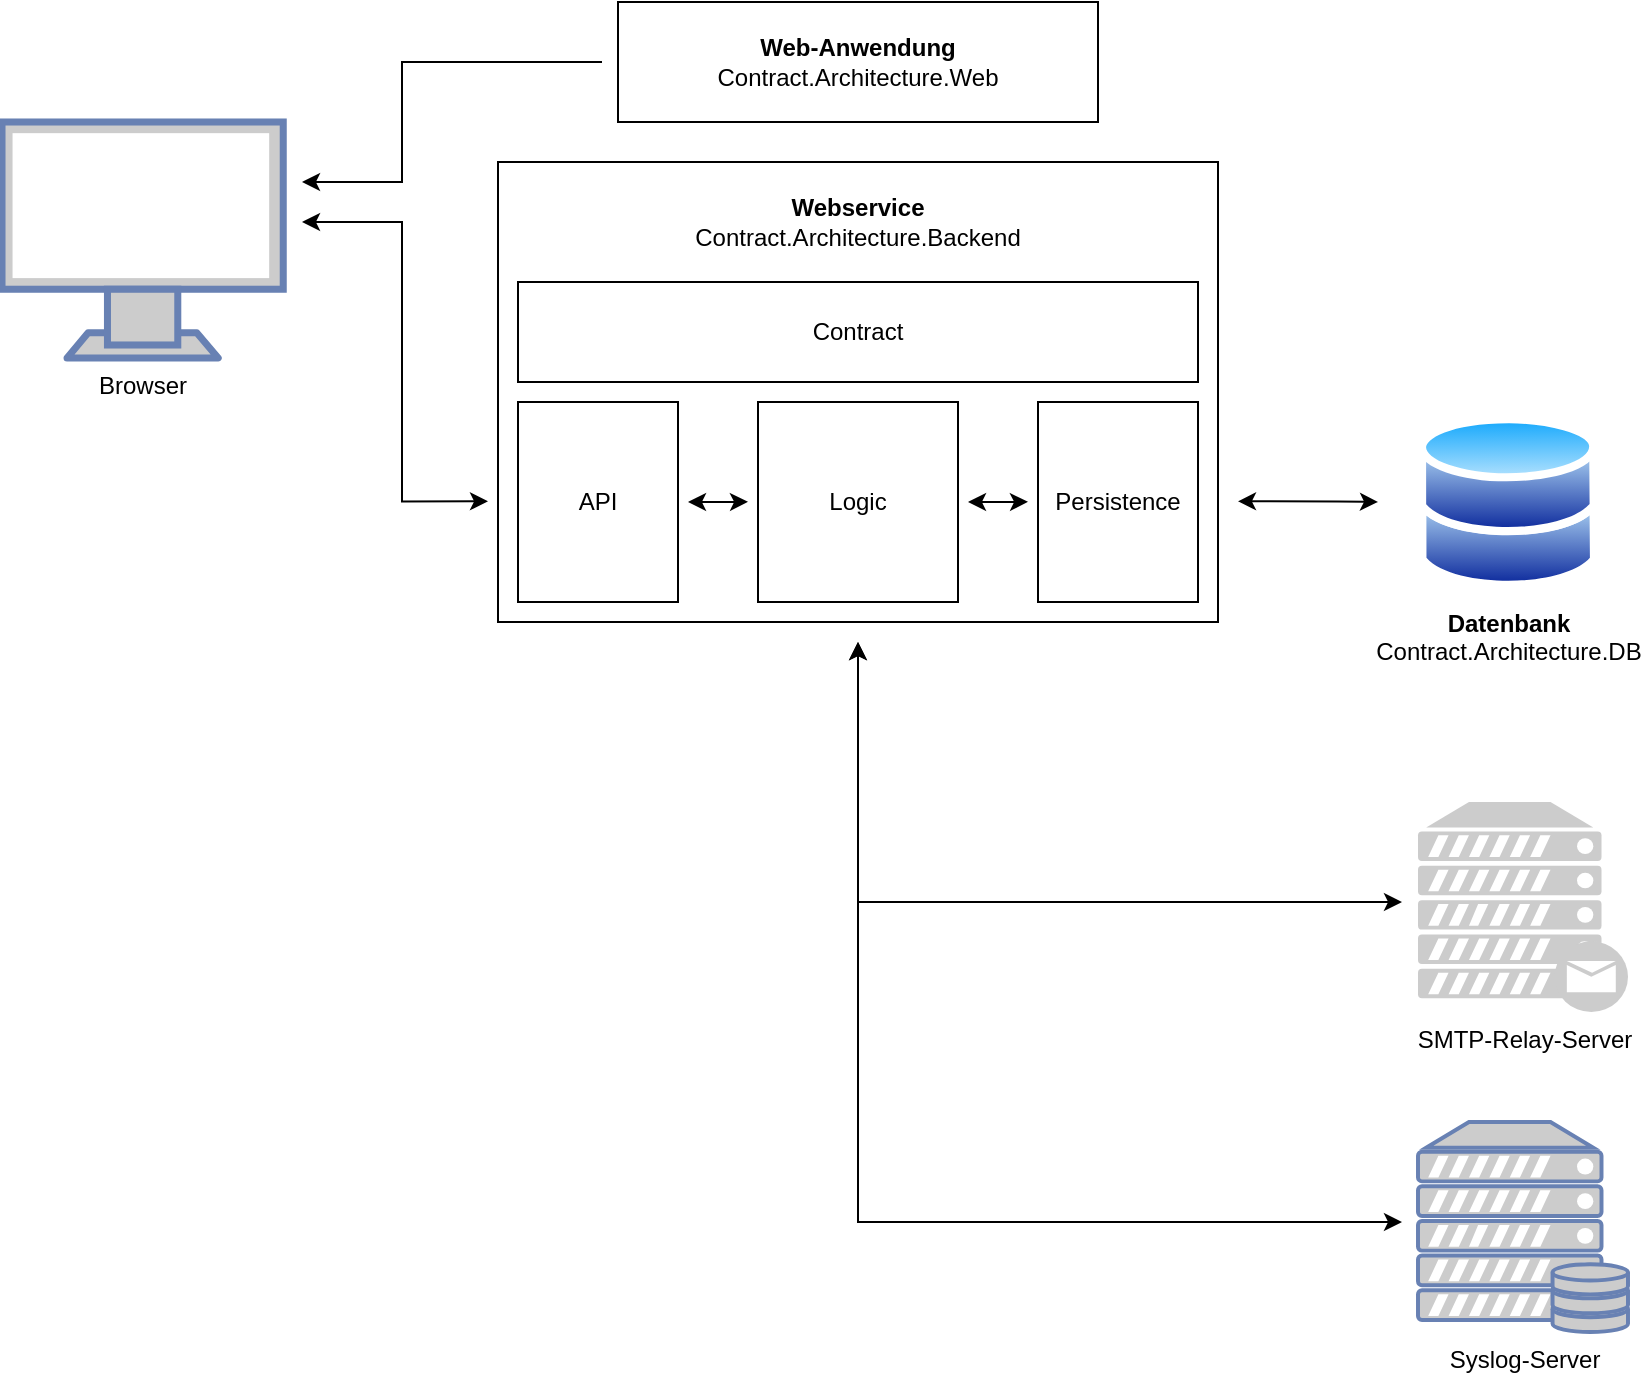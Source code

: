 <mxfile version="13.10.0" type="embed" pages="8">
    <diagram name="Architektur Komplett" id="llSFtbPdqxdvdiGF-Is9">
        <mxGraphModel dx="1018" dy="790" grid="0" gridSize="10" guides="1" tooltips="1" connect="1" arrows="1" fold="1" page="0" pageScale="1" pageWidth="850" pageHeight="1100" math="0" shadow="0">
            <root>
                <mxCell id="tC6v45MxmOqhULaA5X7f-0"/>
                <mxCell id="tC6v45MxmOqhULaA5X7f-1" parent="tC6v45MxmOqhULaA5X7f-0"/>
                <mxCell id="tC6v45MxmOqhULaA5X7f-2" value="" style="rounded=0;whiteSpace=wrap;html=1;" parent="tC6v45MxmOqhULaA5X7f-1" vertex="1">
                    <mxGeometry x="258" y="120" width="360" height="230" as="geometry"/>
                </mxCell>
                <mxCell id="tC6v45MxmOqhULaA5X7f-3" value="&lt;font&gt;Browser&lt;/font&gt;" style="verticalAlign=top;verticalLabelPosition=bottom;labelPosition=center;align=center;html=1;outlineConnect=0;fillColor=#CCCCCC;strokeColor=#6881B3;gradientColor=none;gradientDirection=north;strokeWidth=2;shape=mxgraph.networks.monitor;" parent="tC6v45MxmOqhULaA5X7f-1" vertex="1">
                    <mxGeometry x="10" y="100" width="140.62" height="118" as="geometry"/>
                </mxCell>
                <mxCell id="tC6v45MxmOqhULaA5X7f-7" value="&lt;b&gt;Datenbank&lt;/b&gt;&lt;br&gt;Contract.Architecture.DB" style="aspect=fixed;perimeter=ellipsePerimeter;html=1;align=center;shadow=0;dashed=0;spacingTop=3;image;image=img/lib/active_directory/databases.svg;" parent="tC6v45MxmOqhULaA5X7f-1" vertex="1">
                    <mxGeometry x="718" y="245.9" width="90" height="88.2" as="geometry"/>
                </mxCell>
                <mxCell id="tC6v45MxmOqhULaA5X7f-8" value="" style="edgeStyle=orthogonalEdgeStyle;rounded=0;orthogonalLoop=1;jettySize=auto;html=1;startArrow=classic;startFill=1;" parent="tC6v45MxmOqhULaA5X7f-1" edge="1">
                    <mxGeometry relative="1" as="geometry">
                        <mxPoint x="628.0" y="289.66" as="sourcePoint"/>
                        <mxPoint x="698" y="290" as="targetPoint"/>
                        <Array as="points">
                            <mxPoint x="678" y="290"/>
                            <mxPoint x="678" y="290"/>
                        </Array>
                    </mxGeometry>
                </mxCell>
                <mxCell id="tC6v45MxmOqhULaA5X7f-10" value="API" style="rounded=0;whiteSpace=wrap;html=1;" parent="tC6v45MxmOqhULaA5X7f-1" vertex="1">
                    <mxGeometry x="268" y="240" width="80" height="100" as="geometry"/>
                </mxCell>
                <mxCell id="tC6v45MxmOqhULaA5X7f-11" value="Logic" style="rounded=0;whiteSpace=wrap;html=1;" parent="tC6v45MxmOqhULaA5X7f-1" vertex="1">
                    <mxGeometry x="388" y="240" width="100" height="100" as="geometry"/>
                </mxCell>
                <mxCell id="tC6v45MxmOqhULaA5X7f-12" value="Persistence" style="rounded=0;whiteSpace=wrap;html=1;" parent="tC6v45MxmOqhULaA5X7f-1" vertex="1">
                    <mxGeometry x="528" y="240" width="80" height="100" as="geometry"/>
                </mxCell>
                <mxCell id="tC6v45MxmOqhULaA5X7f-13" value="Contract" style="rounded=0;whiteSpace=wrap;html=1;" parent="tC6v45MxmOqhULaA5X7f-1" vertex="1">
                    <mxGeometry x="268" y="180" width="340" height="50" as="geometry"/>
                </mxCell>
                <mxCell id="tC6v45MxmOqhULaA5X7f-14" value="" style="edgeStyle=orthogonalEdgeStyle;rounded=0;orthogonalLoop=1;jettySize=auto;html=1;startArrow=classic;startFill=1;" parent="tC6v45MxmOqhULaA5X7f-1" edge="1">
                    <mxGeometry relative="1" as="geometry">
                        <mxPoint x="353" y="290" as="sourcePoint"/>
                        <mxPoint x="383" y="289.86" as="targetPoint"/>
                        <Array as="points">
                            <mxPoint x="373" y="289.86"/>
                            <mxPoint x="373" y="289.86"/>
                        </Array>
                    </mxGeometry>
                </mxCell>
                <mxCell id="tC6v45MxmOqhULaA5X7f-15" value="" style="edgeStyle=orthogonalEdgeStyle;rounded=0;orthogonalLoop=1;jettySize=auto;html=1;startArrow=classic;startFill=1;" parent="tC6v45MxmOqhULaA5X7f-1" edge="1">
                    <mxGeometry relative="1" as="geometry">
                        <mxPoint x="493.0" y="290" as="sourcePoint"/>
                        <mxPoint x="523.0" y="289.86" as="targetPoint"/>
                        <Array as="points">
                            <mxPoint x="513" y="289.86"/>
                            <mxPoint x="513" y="289.86"/>
                        </Array>
                    </mxGeometry>
                </mxCell>
                <mxCell id="tC6v45MxmOqhULaA5X7f-16" value="" style="edgeStyle=orthogonalEdgeStyle;rounded=0;orthogonalLoop=1;jettySize=auto;html=1;startArrow=classic;startFill=1;" parent="tC6v45MxmOqhULaA5X7f-1" edge="1">
                    <mxGeometry relative="1" as="geometry">
                        <mxPoint x="160" y="150" as="sourcePoint"/>
                        <mxPoint x="253.0" y="289.66" as="targetPoint"/>
                        <Array as="points">
                            <mxPoint x="210" y="150"/>
                            <mxPoint x="210" y="290"/>
                        </Array>
                    </mxGeometry>
                </mxCell>
                <mxCell id="tC6v45MxmOqhULaA5X7f-18" value="" style="edgeStyle=orthogonalEdgeStyle;rounded=0;orthogonalLoop=1;jettySize=auto;html=1;startArrow=classic;startFill=1;" parent="tC6v45MxmOqhULaA5X7f-1" edge="1">
                    <mxGeometry relative="1" as="geometry">
                        <mxPoint x="438" y="360" as="sourcePoint"/>
                        <mxPoint x="710" y="490" as="targetPoint"/>
                        <Array as="points">
                            <mxPoint x="438" y="490"/>
                            <mxPoint x="710" y="490"/>
                        </Array>
                    </mxGeometry>
                </mxCell>
                <mxCell id="tC6v45MxmOqhULaA5X7f-20" value="" style="edgeStyle=orthogonalEdgeStyle;rounded=0;orthogonalLoop=1;jettySize=auto;html=1;startArrow=classic;startFill=1;" parent="tC6v45MxmOqhULaA5X7f-1" edge="1">
                    <mxGeometry relative="1" as="geometry">
                        <mxPoint x="438" y="360" as="sourcePoint"/>
                        <mxPoint x="710" y="650" as="targetPoint"/>
                        <Array as="points">
                            <mxPoint x="438" y="650"/>
                        </Array>
                    </mxGeometry>
                </mxCell>
                <mxCell id="05OKo5Dh0uZmXuXnkisP-0" value="Web-Anwendung&lt;br&gt;&lt;span style=&quot;font-weight: normal&quot;&gt;Contract.Architecture.Web&lt;/span&gt;" style="rounded=0;whiteSpace=wrap;html=1;fontStyle=1" parent="tC6v45MxmOqhULaA5X7f-1" vertex="1">
                    <mxGeometry x="318" y="40" width="240" height="60" as="geometry"/>
                </mxCell>
                <mxCell id="05OKo5Dh0uZmXuXnkisP-1" value="Webservice&lt;br&gt;&lt;span style=&quot;font-weight: normal&quot;&gt;Contract.Architecture.Backend&lt;/span&gt;" style="text;html=1;strokeColor=none;fillColor=none;align=center;verticalAlign=middle;whiteSpace=wrap;rounded=0;fontStyle=1" parent="tC6v45MxmOqhULaA5X7f-1" vertex="1">
                    <mxGeometry x="418" y="140" width="40" height="20" as="geometry"/>
                </mxCell>
                <mxCell id="05OKo5Dh0uZmXuXnkisP-2" value="" style="edgeStyle=orthogonalEdgeStyle;rounded=0;orthogonalLoop=1;jettySize=auto;html=1;startArrow=classic;startFill=1;endArrow=none;endFill=0;" parent="tC6v45MxmOqhULaA5X7f-1" edge="1">
                    <mxGeometry relative="1" as="geometry">
                        <mxPoint x="160.0" y="130" as="sourcePoint"/>
                        <mxPoint x="310" y="70" as="targetPoint"/>
                        <Array as="points">
                            <mxPoint x="210" y="130"/>
                            <mxPoint x="210" y="70"/>
                            <mxPoint x="253" y="70"/>
                        </Array>
                    </mxGeometry>
                </mxCell>
                <mxCell id="05OKo5Dh0uZmXuXnkisP-3" value="&lt;font&gt;SMTP-Relay-Server&lt;/font&gt;" style="verticalAlign=top;verticalLabelPosition=bottom;labelPosition=center;align=center;html=1;outlineConnect=0;fillColor=#CCCCCC;gradientColor=none;gradientDirection=north;strokeWidth=2;shape=mxgraph.networks.mail_server;strokeColor=none;" parent="tC6v45MxmOqhULaA5X7f-1" vertex="1">
                    <mxGeometry x="718" y="440" width="105" height="105" as="geometry"/>
                </mxCell>
                <mxCell id="05OKo5Dh0uZmXuXnkisP-4" value="&lt;font&gt;Syslog-Server&lt;/font&gt;" style="verticalAlign=top;verticalLabelPosition=bottom;labelPosition=center;align=center;html=1;outlineConnect=0;fillColor=#CCCCCC;strokeColor=#6881B3;gradientColor=none;gradientDirection=north;strokeWidth=2;shape=mxgraph.networks.server_storage;" parent="tC6v45MxmOqhULaA5X7f-1" vertex="1">
                    <mxGeometry x="718" y="600" width="105" height="105" as="geometry"/>
                </mxCell>
            </root>
        </mxGraphModel>
    </diagram>
    <diagram id="1uYbWmwTpM9BmAWHKG3w" name="Architektur Request">
        &#xa;
        <mxGraphModel dx="1018" dy="790" grid="0" gridSize="10" guides="1" tooltips="1" connect="1" arrows="1" fold="1" page="0" pageScale="1" pageWidth="850" pageHeight="1100" math="0" shadow="0">
            &#xa;
            <root>
                &#xa;
                <mxCell id="j1WI50AE5U5h1KKDnN75-0"/>
                &#xa;
                <mxCell id="j1WI50AE5U5h1KKDnN75-1" parent="j1WI50AE5U5h1KKDnN75-0"/>
                &#xa;
                <mxCell id="j1WI50AE5U5h1KKDnN75-23" value="1." style="edgeStyle=orthogonalEdgeStyle;rounded=0;orthogonalLoop=1;jettySize=auto;html=1;startArrow=classic;startFill=1;endArrow=none;endFill=0;" parent="j1WI50AE5U5h1KKDnN75-1" edge="1">
                    &#xa;
                    <mxGeometry relative="1" as="geometry">
                        &#xa;
                        <mxPoint x="210" y="122" as="sourcePoint"/>
                        &#xa;
                        <mxPoint x="310" y="122" as="targetPoint"/>
                        &#xa;
                        <Array as="points">
                            &#xa;
                            <mxPoint x="310" y="122"/>
                            &#xa;
                            <mxPoint x="310" y="122"/>
                            &#xa;
                        </Array>
                        &#xa;
                    </mxGeometry>
                    &#xa;
                </mxCell>
                &#xa;
                <mxCell id="j1WI50AE5U5h1KKDnN75-8" value="" style="fontColor=#0066CC;verticalAlign=top;verticalLabelPosition=bottom;labelPosition=center;align=center;html=1;outlineConnect=0;fillColor=#CCCCCC;strokeColor=#6881B3;gradientColor=none;gradientDirection=north;strokeWidth=2;shape=mxgraph.networks.monitor;" parent="j1WI50AE5U5h1KKDnN75-1" vertex="1">
                    &#xa;
                    <mxGeometry x="50" y="100" width="140.62" height="118" as="geometry"/>
                    &#xa;
                </mxCell>
                &#xa;
                <mxCell id="j1WI50AE5U5h1KKDnN75-9" value="Web-Anwendung&lt;br&gt;Angular&lt;br&gt;nginx:stable-alpine-Container" style="rounded=0;whiteSpace=wrap;html=1;" parent="j1WI50AE5U5h1KKDnN75-1" vertex="1">
                    &#xa;
                    <mxGeometry x="320" y="90" width="240" height="60" as="geometry"/>
                    &#xa;
                </mxCell>
                &#xa;
                <mxCell id="j1WI50AE5U5h1KKDnN75-26" value="4." style="edgeStyle=orthogonalEdgeStyle;rounded=0;orthogonalLoop=1;jettySize=auto;html=1;startArrow=classic;startFill=1;endArrow=classic;endFill=1;" parent="j1WI50AE5U5h1KKDnN75-1" edge="1">
                    &#xa;
                    <mxGeometry relative="1" as="geometry">
                        &#xa;
                        <mxPoint x="310" y="220" as="sourcePoint"/>
                        &#xa;
                        <mxPoint x="210" y="159" as="targetPoint"/>
                        &#xa;
                        <Array as="points">
                            &#xa;
                            <mxPoint x="257" y="220"/>
                            &#xa;
                            <mxPoint x="257" y="159"/>
                            &#xa;
                        </Array>
                        &#xa;
                    </mxGeometry>
                    &#xa;
                </mxCell>
                &#xa;
                <mxCell id="j1WI50AE5U5h1KKDnN75-10" value="Webservice&lt;br&gt;ASP.NET 5&lt;br&gt;&lt;div&gt;mcr.microsoft.com/dotnet/runtime:5.0-buster-slim-Container&lt;/div&gt;" style="rounded=0;whiteSpace=wrap;html=1;" parent="j1WI50AE5U5h1KKDnN75-1" vertex="1">
                    &#xa;
                    <mxGeometry x="320" y="190" width="240" height="60" as="geometry"/>
                    &#xa;
                </mxCell>
                &#xa;
                <mxCell id="j1WI50AE5U5h1KKDnN75-14" value="Datenbank" style="aspect=fixed;perimeter=ellipsePerimeter;html=1;align=center;shadow=0;dashed=0;spacingTop=3;image;image=img/lib/active_directory/databases.svg;" parent="j1WI50AE5U5h1KKDnN75-1" vertex="1">
                    &#xa;
                    <mxGeometry x="670" y="175.9" width="90" height="88.2" as="geometry"/>
                    &#xa;
                </mxCell>
                &#xa;
                <mxCell id="j1WI50AE5U5h1KKDnN75-29" value="7." style="edgeStyle=orthogonalEdgeStyle;rounded=0;orthogonalLoop=1;jettySize=auto;html=1;startArrow=classic;startFill=1;" parent="j1WI50AE5U5h1KKDnN75-1" edge="1">
                    &#xa;
                    <mxGeometry relative="1" as="geometry">
                        &#xa;
                        <mxPoint x="570.0" y="219.66" as="sourcePoint"/>
                        &#xa;
                        <mxPoint x="665.0" y="219.66" as="targetPoint"/>
                        &#xa;
                    </mxGeometry>
                    &#xa;
                </mxCell>
                &#xa;
            </root>
            &#xa;
        </mxGraphModel>
        &#xa;
    </diagram>
    <diagram id="6hGFLwfOUW9BJ-s0fimq" name="Datenbank">
        <mxGraphModel dx="1018" dy="790" grid="0" gridSize="10" guides="1" tooltips="1" connect="1" arrows="1" fold="1" page="0" pageScale="1" pageWidth="827" pageHeight="1169" math="0" shadow="0">
            <root>
                <mxCell id="0"/>
                <mxCell id="1" parent="0"/>
                <mxCell id="149" value="" style="rounded=1;whiteSpace=wrap;html=1;strokeWidth=3;fillColor=none;arcSize=6;" parent="1" vertex="1">
                    <mxGeometry x="222" y="200" width="306" height="316" as="geometry"/>
                </mxCell>
                <mxCell id="100" value="" style="endArrow=none;html=1;rounded=0;entryX=0;entryY=0.5;entryDx=0;entryDy=0;exitX=1;exitY=0.5;exitDx=0;exitDy=0;" parent="1" source="15" target="95" edge="1">
                    <mxGeometry relative="1" as="geometry">
                        <mxPoint x="750" y="492" as="sourcePoint"/>
                        <mxPoint x="840" y="609" as="targetPoint"/>
                        <Array as="points"/>
                    </mxGeometry>
                </mxCell>
                <mxCell id="101" value="n" style="resizable=0;html=1;align=left;verticalAlign=bottom;" parent="100" connectable="0" vertex="1">
                    <mxGeometry x="-1" relative="1" as="geometry">
                        <mxPoint y="16" as="offset"/>
                    </mxGeometry>
                </mxCell>
                <mxCell id="102" value="1" style="resizable=0;html=1;align=right;verticalAlign=bottom;" parent="100" connectable="0" vertex="1">
                    <mxGeometry x="1" relative="1" as="geometry">
                        <mxPoint x="-2" as="offset"/>
                    </mxGeometry>
                </mxCell>
                <mxCell id="108" value="" style="endArrow=none;html=1;rounded=0;exitX=0;exitY=0.5;exitDx=0;exitDy=0;entryX=1;entryY=0.5;entryDx=0;entryDy=0;" parent="1" source="15" target="120" edge="1">
                    <mxGeometry relative="1" as="geometry">
                        <mxPoint x="520" y="240" as="sourcePoint"/>
                        <mxPoint x="490" y="396" as="targetPoint"/>
                        <Array as="points">
                            <mxPoint x="547" y="345"/>
                        </Array>
                    </mxGeometry>
                </mxCell>
                <mxCell id="109" value="n" style="resizable=0;html=1;align=left;verticalAlign=bottom;" parent="108" connectable="0" vertex="1">
                    <mxGeometry x="-1" relative="1" as="geometry">
                        <mxPoint x="-12" as="offset"/>
                    </mxGeometry>
                </mxCell>
                <mxCell id="152" value="Users" style="text;html=1;strokeColor=none;fillColor=none;align=center;verticalAlign=middle;whiteSpace=wrap;rounded=0;fontStyle=1;fontSize=15;" parent="1" vertex="1">
                    <mxGeometry x="828" y="150" width="40" height="20" as="geometry"/>
                </mxCell>
                <mxCell id="153" value="Sessions" style="text;html=1;strokeColor=none;fillColor=none;align=center;verticalAlign=middle;whiteSpace=wrap;rounded=0;fontStyle=1;fontSize=15;" parent="1" vertex="1">
                    <mxGeometry x="355" y="150" width="40" height="20" as="geometry"/>
                </mxCell>
                <mxCell id="117" value="Session" style="swimlane;fontStyle=0;childLayout=stackLayout;horizontal=1;startSize=26;horizontalStack=0;resizeParent=1;resizeParentMax=0;resizeLast=0;collapsible=1;marginBottom=0;align=center;fontSize=14;" parent="1" vertex="1">
                    <mxGeometry x="295" y="280" width="160" height="104" as="geometry"/>
                </mxCell>
                <mxCell id="118" value="Token" style="text;strokeColor=none;fillColor=none;spacingLeft=4;spacingRight=4;overflow=hidden;rotatable=0;points=[[0,0.5],[1,0.5]];portConstraint=eastwest;fontSize=12;" parent="117" vertex="1">
                    <mxGeometry y="26" width="160" height="26" as="geometry"/>
                </mxCell>
                <mxCell id="120" value="EmailUserId" style="text;strokeColor=none;fillColor=none;spacingLeft=4;spacingRight=4;overflow=hidden;rotatable=0;points=[[0,0.5],[1,0.5]];portConstraint=eastwest;fontSize=12;" parent="117" vertex="1">
                    <mxGeometry y="52" width="160" height="26" as="geometry"/>
                </mxCell>
                <mxCell id="119" value="..." style="text;strokeColor=none;fillColor=none;spacingLeft=4;spacingRight=4;overflow=hidden;rotatable=0;points=[[0,0.5],[1,0.5]];portConstraint=eastwest;fontSize=12;" parent="117" vertex="1">
                    <mxGeometry y="78" width="160" height="26" as="geometry"/>
                </mxCell>
                <mxCell id="14" value="EmailUser" style="swimlane;fontStyle=0;childLayout=stackLayout;horizontal=1;startSize=26;horizontalStack=0;resizeParent=1;resizeParentMax=0;resizeLast=0;collapsible=1;marginBottom=0;align=center;fontSize=14;" parent="1" vertex="1">
                    <mxGeometry x="618" y="306" width="160" height="78" as="geometry"/>
                </mxCell>
                <mxCell id="15" value="Id" style="text;strokeColor=none;fillColor=none;spacingLeft=4;spacingRight=4;overflow=hidden;rotatable=0;points=[[0,0.5],[1,0.5]];portConstraint=eastwest;fontSize=12;" parent="14" vertex="1">
                    <mxGeometry y="26" width="160" height="26" as="geometry"/>
                </mxCell>
                <mxCell id="17" value="Email" style="text;strokeColor=none;fillColor=none;spacingLeft=4;spacingRight=4;overflow=hidden;rotatable=0;points=[[0,0.5],[1,0.5]];portConstraint=eastwest;fontSize=12;" parent="14" vertex="1">
                    <mxGeometry y="52" width="160" height="26" as="geometry"/>
                </mxCell>
                <mxCell id="94" value="EmailUserPasswortResetToken" style="swimlane;fontStyle=0;childLayout=stackLayout;horizontal=1;startSize=26;horizontalStack=0;resizeParent=1;resizeParentMax=0;resizeLast=0;collapsible=1;marginBottom=0;align=center;fontSize=14;" parent="1" vertex="1">
                    <mxGeometry x="864" y="306" width="220" height="78" as="geometry"/>
                </mxCell>
                <mxCell id="95" value="EmailUserId" style="text;strokeColor=none;fillColor=none;spacingLeft=4;spacingRight=4;overflow=hidden;rotatable=0;points=[[0,0.5],[1,0.5]];portConstraint=eastwest;fontSize=12;" parent="94" vertex="1">
                    <mxGeometry y="26" width="220" height="26" as="geometry"/>
                </mxCell>
                <mxCell id="96" value="..." style="text;strokeColor=none;fillColor=none;spacingLeft=4;spacingRight=4;overflow=hidden;rotatable=0;points=[[0,0.5],[1,0.5]];portConstraint=eastwest;fontSize=12;" parent="94" vertex="1">
                    <mxGeometry y="52" width="220" height="26" as="geometry"/>
                </mxCell>
            </root>
        </mxGraphModel>
    </diagram>
    <diagram id="D_dP-wwzqoKyqtuf0vUA" name="Backend">
        <mxGraphModel dx="1018" dy="790" grid="1" gridSize="10" guides="1" tooltips="1" connect="1" arrows="1" fold="1" page="1" pageScale="1" pageWidth="850" pageHeight="1100" math="0" shadow="0">
            <root>
                <mxCell id="c9ytT3ITXkCPUtUKLRvX-0"/>
                <mxCell id="c9ytT3ITXkCPUtUKLRvX-1" parent="c9ytT3ITXkCPUtUKLRvX-0"/>
                <mxCell id="0Xzvr5k11CYd5mGXc14N-0" value="&lt;font color=&quot;#000000&quot;&gt;Browser&lt;/font&gt;" style="fontColor=#0066CC;verticalAlign=top;verticalLabelPosition=bottom;labelPosition=center;align=center;html=1;outlineConnect=0;fillColor=#CCCCCC;strokeColor=#6881B3;gradientColor=none;gradientDirection=north;strokeWidth=2;shape=mxgraph.networks.monitor;" parent="c9ytT3ITXkCPUtUKLRvX-1" vertex="1">
                    <mxGeometry x="40" y="130" width="140.62" height="118" as="geometry"/>
                </mxCell>
                <mxCell id="48fnB6Xbchhr3lnSE8VO-2" value="" style="edgeStyle=orthogonalEdgeStyle;rounded=0;orthogonalLoop=1;jettySize=auto;html=1;startArrow=classic;startFill=1;" parent="c9ytT3ITXkCPUtUKLRvX-1" edge="1">
                    <mxGeometry relative="1" as="geometry">
                        <mxPoint x="440" y="250" as="sourcePoint"/>
                        <mxPoint x="700" y="330" as="targetPoint"/>
                        <Array as="points">
                            <mxPoint x="440" y="330"/>
                        </Array>
                    </mxGeometry>
                </mxCell>
                <mxCell id="FIar8SypNarMD1H-gbNM-10" value="" style="edgeStyle=orthogonalEdgeStyle;rounded=0;orthogonalLoop=1;jettySize=auto;html=1;startArrow=classic;startFill=1;" parent="c9ytT3ITXkCPUtUKLRvX-1" edge="1">
                    <mxGeometry relative="1" as="geometry">
                        <mxPoint x="190" y="179.66" as="sourcePoint"/>
                        <mxPoint x="255.0" y="179.66" as="targetPoint"/>
                    </mxGeometry>
                </mxCell>
                <mxCell id="KMNMLDe5_fPnKeypxYVi-0" value="Sonstige Hintergrund-systeme" style="rounded=0;whiteSpace=wrap;html=1;" parent="c9ytT3ITXkCPUtUKLRvX-1" vertex="1">
                    <mxGeometry x="715" y="300" width="100" height="60" as="geometry"/>
                </mxCell>
                <mxCell id="EEyHg1XNftcvCOzFUY2B-0" value="" style="rounded=0;whiteSpace=wrap;html=1;" parent="c9ytT3ITXkCPUtUKLRvX-1" vertex="1">
                    <mxGeometry x="265" y="10" width="360" height="230" as="geometry"/>
                </mxCell>
                <mxCell id="EEyHg1XNftcvCOzFUY2B-1" value="&lt;b&gt;Datenbank&lt;/b&gt;&lt;br&gt;ContractArchitecture.DB" style="aspect=fixed;perimeter=ellipsePerimeter;html=1;align=center;shadow=0;dashed=0;spacingTop=3;image;image=img/lib/active_directory/databases.svg;" parent="c9ytT3ITXkCPUtUKLRvX-1" vertex="1">
                    <mxGeometry x="725" y="135.9" width="90" height="88.2" as="geometry"/>
                </mxCell>
                <mxCell id="EEyHg1XNftcvCOzFUY2B-2" value="" style="edgeStyle=orthogonalEdgeStyle;rounded=0;orthogonalLoop=1;jettySize=auto;html=1;startArrow=classic;startFill=1;" parent="c9ytT3ITXkCPUtUKLRvX-1" edge="1">
                    <mxGeometry relative="1" as="geometry">
                        <mxPoint x="635" y="179.66" as="sourcePoint"/>
                        <mxPoint x="705" y="180" as="targetPoint"/>
                        <Array as="points">
                            <mxPoint x="685" y="180"/>
                            <mxPoint x="685" y="180"/>
                        </Array>
                    </mxGeometry>
                </mxCell>
                <mxCell id="EEyHg1XNftcvCOzFUY2B-3" value="API" style="rounded=0;whiteSpace=wrap;html=1;" parent="c9ytT3ITXkCPUtUKLRvX-1" vertex="1">
                    <mxGeometry x="275" y="130" width="80" height="100" as="geometry"/>
                </mxCell>
                <mxCell id="EEyHg1XNftcvCOzFUY2B-4" value="Logic" style="rounded=0;whiteSpace=wrap;html=1;" parent="c9ytT3ITXkCPUtUKLRvX-1" vertex="1">
                    <mxGeometry x="395" y="130" width="100" height="100" as="geometry"/>
                </mxCell>
                <mxCell id="EEyHg1XNftcvCOzFUY2B-5" value="Persistence" style="rounded=0;whiteSpace=wrap;html=1;" parent="c9ytT3ITXkCPUtUKLRvX-1" vertex="1">
                    <mxGeometry x="535" y="130" width="80" height="100" as="geometry"/>
                </mxCell>
                <mxCell id="EEyHg1XNftcvCOzFUY2B-6" value="Contract" style="rounded=0;whiteSpace=wrap;html=1;" parent="c9ytT3ITXkCPUtUKLRvX-1" vertex="1">
                    <mxGeometry x="275" y="70" width="340" height="50" as="geometry"/>
                </mxCell>
                <mxCell id="EEyHg1XNftcvCOzFUY2B-7" value="" style="edgeStyle=orthogonalEdgeStyle;rounded=0;orthogonalLoop=1;jettySize=auto;html=1;startArrow=classic;startFill=1;" parent="c9ytT3ITXkCPUtUKLRvX-1" edge="1">
                    <mxGeometry relative="1" as="geometry">
                        <mxPoint x="360" y="180" as="sourcePoint"/>
                        <mxPoint x="390" y="179.86" as="targetPoint"/>
                        <Array as="points">
                            <mxPoint x="380" y="179.86"/>
                            <mxPoint x="380" y="179.86"/>
                        </Array>
                    </mxGeometry>
                </mxCell>
                <mxCell id="EEyHg1XNftcvCOzFUY2B-8" value="" style="edgeStyle=orthogonalEdgeStyle;rounded=0;orthogonalLoop=1;jettySize=auto;html=1;startArrow=classic;startFill=1;" parent="c9ytT3ITXkCPUtUKLRvX-1" edge="1">
                    <mxGeometry relative="1" as="geometry">
                        <mxPoint x="500" y="180" as="sourcePoint"/>
                        <mxPoint x="530" y="179.86" as="targetPoint"/>
                        <Array as="points">
                            <mxPoint x="520" y="179.86"/>
                            <mxPoint x="520" y="179.86"/>
                        </Array>
                    </mxGeometry>
                </mxCell>
                <mxCell id="EEyHg1XNftcvCOzFUY2B-9" value="Webservice&lt;br&gt;&lt;span style=&quot;font-weight: normal&quot;&gt;ContractArchitecture.Backend&lt;/span&gt;" style="text;html=1;strokeColor=none;fillColor=none;align=center;verticalAlign=middle;whiteSpace=wrap;rounded=0;fontStyle=1" parent="c9ytT3ITXkCPUtUKLRvX-1" vertex="1">
                    <mxGeometry x="425" y="30" width="40" height="20" as="geometry"/>
                </mxCell>
            </root>
        </mxGraphModel>
    </diagram>
    <diagram name="Backend Dependencies" id="ITxZNlWomHF7izRymG3A">
        <mxGraphModel dx="1018" dy="790" grid="0" gridSize="10" guides="1" tooltips="1" connect="1" arrows="1" fold="1" page="0" pageScale="1" pageWidth="850" pageHeight="1100" math="0" shadow="0">
            <root>
                <mxCell id="eS55-8AjsVT12fFS5ovE-0"/>
                <mxCell id="eS55-8AjsVT12fFS5ovE-1" parent="eS55-8AjsVT12fFS5ovE-0"/>
                <mxCell id="K8PrESfxJqgh8WLNo8-D-0" value="" style="rounded=0;whiteSpace=wrap;html=1;strokeColor=#000000;" parent="eS55-8AjsVT12fFS5ovE-1" vertex="1">
                    <mxGeometry x="265" y="30" width="360" height="250" as="geometry"/>
                </mxCell>
                <mxCell id="eS55-8AjsVT12fFS5ovE-9" value="API" style="rounded=0;whiteSpace=wrap;html=1;" parent="eS55-8AjsVT12fFS5ovE-1" vertex="1">
                    <mxGeometry x="275" y="170" width="80" height="100" as="geometry"/>
                </mxCell>
                <mxCell id="eS55-8AjsVT12fFS5ovE-10" value="Logic" style="rounded=0;whiteSpace=wrap;html=1;" parent="eS55-8AjsVT12fFS5ovE-1" vertex="1">
                    <mxGeometry x="395" y="170" width="100" height="100" as="geometry"/>
                </mxCell>
                <mxCell id="eS55-8AjsVT12fFS5ovE-11" value="Persistence" style="rounded=0;whiteSpace=wrap;html=1;" parent="eS55-8AjsVT12fFS5ovE-1" vertex="1">
                    <mxGeometry x="535" y="170" width="80" height="100" as="geometry"/>
                </mxCell>
                <mxCell id="eS55-8AjsVT12fFS5ovE-12" value="Contract" style="rounded=0;whiteSpace=wrap;html=1;" parent="eS55-8AjsVT12fFS5ovE-1" vertex="1">
                    <mxGeometry x="275" y="90" width="340" height="50" as="geometry"/>
                </mxCell>
                <mxCell id="eS55-8AjsVT12fFS5ovE-13" value="" style="edgeStyle=orthogonalEdgeStyle;rounded=0;orthogonalLoop=1;jettySize=auto;html=1;startArrow=none;startFill=0;dashed=1;exitX=1;exitY=0.5;exitDx=0;exitDy=0;entryX=0;entryY=0.5;entryDx=0;entryDy=0;opacity=90;strokeColor=#808080;" parent="eS55-8AjsVT12fFS5ovE-1" source="eS55-8AjsVT12fFS5ovE-9" target="eS55-8AjsVT12fFS5ovE-10" edge="1">
                    <mxGeometry relative="1" as="geometry">
                        <mxPoint x="360" y="220" as="sourcePoint"/>
                        <mxPoint x="390" y="219.86" as="targetPoint"/>
                        <Array as="points"/>
                    </mxGeometry>
                </mxCell>
                <mxCell id="TXkenzeIbgdfoYK4a9ZC-0" value="" style="edgeStyle=orthogonalEdgeStyle;rounded=0;orthogonalLoop=1;jettySize=auto;html=1;" parent="eS55-8AjsVT12fFS5ovE-1" source="eS55-8AjsVT12fFS5ovE-15" target="eS55-8AjsVT12fFS5ovE-12" edge="1">
                    <mxGeometry relative="1" as="geometry"/>
                </mxCell>
                <mxCell id="eS55-8AjsVT12fFS5ovE-15" value="Webservice&lt;br&gt;&lt;span style=&quot;font-weight: normal&quot;&gt;Contract.Architecture.Backend&lt;/span&gt;" style="text;html=1;strokeColor=none;fillColor=none;align=center;verticalAlign=middle;whiteSpace=wrap;rounded=0;fontStyle=1" parent="eS55-8AjsVT12fFS5ovE-1" vertex="1">
                    <mxGeometry x="425" y="50" width="40" height="20" as="geometry"/>
                </mxCell>
                <mxCell id="eS55-8AjsVT12fFS5ovE-18" value="" style="edgeStyle=orthogonalEdgeStyle;rounded=0;orthogonalLoop=1;jettySize=auto;html=1;startArrow=none;startFill=0;dashed=1;exitX=1;exitY=0.5;exitDx=0;exitDy=0;entryX=0;entryY=0.5;entryDx=0;entryDy=0;opacity=90;strokeColor=#808080;" parent="eS55-8AjsVT12fFS5ovE-1" source="eS55-8AjsVT12fFS5ovE-10" target="eS55-8AjsVT12fFS5ovE-11" edge="1">
                    <mxGeometry relative="1" as="geometry">
                        <mxPoint x="500" y="219.97" as="sourcePoint"/>
                        <mxPoint x="530" y="219.83" as="targetPoint"/>
                        <Array as="points"/>
                    </mxGeometry>
                </mxCell>
                <mxCell id="eS55-8AjsVT12fFS5ovE-19" value="" style="edgeStyle=orthogonalEdgeStyle;rounded=0;orthogonalLoop=1;jettySize=auto;html=1;startArrow=none;startFill=0;entryX=0.117;entryY=0.988;entryDx=0;entryDy=0;entryPerimeter=0;exitX=0.5;exitY=0;exitDx=0;exitDy=0;" parent="eS55-8AjsVT12fFS5ovE-1" source="eS55-8AjsVT12fFS5ovE-9" target="eS55-8AjsVT12fFS5ovE-12" edge="1">
                    <mxGeometry relative="1" as="geometry">
                        <mxPoint x="314.8" y="160" as="sourcePoint"/>
                        <mxPoint x="314.8" y="130" as="targetPoint"/>
                        <Array as="points"/>
                    </mxGeometry>
                </mxCell>
                <mxCell id="eS55-8AjsVT12fFS5ovE-20" value="" style="edgeStyle=orthogonalEdgeStyle;rounded=0;orthogonalLoop=1;jettySize=auto;html=1;startArrow=none;startFill=0;entryX=0.5;entryY=1;entryDx=0;entryDy=0;exitX=0.5;exitY=0;exitDx=0;exitDy=0;" parent="eS55-8AjsVT12fFS5ovE-1" source="eS55-8AjsVT12fFS5ovE-10" target="eS55-8AjsVT12fFS5ovE-12" edge="1">
                    <mxGeometry relative="1" as="geometry">
                        <mxPoint x="460" y="160" as="sourcePoint"/>
                        <mxPoint x="324.78" y="129.4" as="targetPoint"/>
                        <Array as="points"/>
                    </mxGeometry>
                </mxCell>
                <mxCell id="eS55-8AjsVT12fFS5ovE-21" value="" style="edgeStyle=orthogonalEdgeStyle;rounded=0;orthogonalLoop=1;jettySize=auto;html=1;startArrow=none;startFill=0;exitX=0.5;exitY=0;exitDx=0;exitDy=0;" parent="eS55-8AjsVT12fFS5ovE-1" edge="1">
                    <mxGeometry relative="1" as="geometry">
                        <mxPoint x="574.8" y="170" as="sourcePoint"/>
                        <mxPoint x="575" y="140" as="targetPoint"/>
                        <Array as="points"/>
                    </mxGeometry>
                </mxCell>
            </root>
        </mxGraphModel>
    </diagram>
    <diagram id="MX7hr-hvu7mG5-iEyaRa" name="Peristence">
        <mxGraphModel dx="1418" dy="790" grid="0" gridSize="10" guides="1" tooltips="1" connect="1" arrows="1" fold="1" page="0" pageScale="1" pageWidth="850" pageHeight="1100" math="0" shadow="0">
            <root>
                <mxCell id="dK5mGst8P2pnORjAAeSw-0"/>
                <mxCell id="dK5mGst8P2pnORjAAeSw-1" parent="dK5mGst8P2pnORjAAeSw-0"/>
                <mxCell id="dK5mGst8P2pnORjAAeSw-43" value="" style="shape=folder;fontStyle=1;spacingTop=10;tabWidth=80;tabHeight=20;tabPosition=left;html=1;" parent="dK5mGst8P2pnORjAAeSw-1" vertex="1">
                    <mxGeometry x="-350" y="200" width="380" height="420" as="geometry"/>
                </mxCell>
                <mxCell id="dK5mGst8P2pnORjAAeSw-13" value="" style="shape=folder;fontStyle=1;spacingTop=10;tabWidth=90;tabHeight=20;tabPosition=left;html=1;" parent="dK5mGst8P2pnORjAAeSw-1" vertex="1">
                    <mxGeometry x="70" y="200" width="710" height="420" as="geometry"/>
                </mxCell>
                <mxCell id="dK5mGst8P2pnORjAAeSw-6" value="ExampleRepository" style="swimlane;fontStyle=1;align=center;verticalAlign=top;childLayout=stackLayout;horizontal=1;startSize=26;horizontalStack=0;resizeParent=1;resizeParentMax=0;resizeLast=0;collapsible=1;marginBottom=0;" parent="dK5mGst8P2pnORjAAeSw-1" vertex="1">
                    <mxGeometry x="90" y="260" width="280" height="164" as="geometry"/>
                </mxCell>
                <mxCell id="dK5mGst8P2pnORjAAeSw-7" value="- dbContext: ExampleDbContext" style="text;strokeColor=none;fillColor=none;align=left;verticalAlign=top;spacingLeft=4;spacingRight=4;overflow=hidden;rotatable=0;points=[[0,0.5],[1,0.5]];portConstraint=eastwest;fontStyle=0" parent="dK5mGst8P2pnORjAAeSw-6" vertex="1">
                    <mxGeometry y="26" width="280" height="26" as="geometry"/>
                </mxCell>
                <mxCell id="dK5mGst8P2pnORjAAeSw-8" value="" style="line;strokeWidth=1;fillColor=none;align=left;verticalAlign=middle;spacingTop=-1;spacingLeft=3;spacingRight=3;rotatable=0;labelPosition=right;points=[];portConstraint=eastwest;" parent="dK5mGst8P2pnORjAAeSw-6" vertex="1">
                    <mxGeometry y="52" width="280" height="8" as="geometry"/>
                </mxCell>
                <mxCell id="dK5mGst8P2pnORjAAeSw-10" value="+ CreateExample(dbExample: IDbExample): void" style="text;strokeColor=none;fillColor=none;align=left;verticalAlign=top;spacingLeft=4;spacingRight=4;overflow=hidden;rotatable=0;points=[[0,0.5],[1,0.5]];portConstraint=eastwest;" parent="dK5mGst8P2pnORjAAeSw-6" vertex="1">
                    <mxGeometry y="60" width="280" height="26" as="geometry"/>
                </mxCell>
                <mxCell id="dK5mGst8P2pnORjAAeSw-12" value="+ DeleteExample(exampleId: Guid): void" style="text;strokeColor=none;fillColor=none;align=left;verticalAlign=top;spacingLeft=4;spacingRight=4;overflow=hidden;rotatable=0;points=[[0,0.5],[1,0.5]];portConstraint=eastwest;" parent="dK5mGst8P2pnORjAAeSw-6" vertex="1">
                    <mxGeometry y="86" width="280" height="26" as="geometry"/>
                </mxCell>
                <mxCell id="dK5mGst8P2pnORjAAeSw-11" value="+ GetExample(exampleId: Guid): IDbExample" style="text;strokeColor=none;fillColor=none;align=left;verticalAlign=top;spacingLeft=4;spacingRight=4;overflow=hidden;rotatable=0;points=[[0,0.5],[1,0.5]];portConstraint=eastwest;" parent="dK5mGst8P2pnORjAAeSw-6" vertex="1">
                    <mxGeometry y="112" width="280" height="26" as="geometry"/>
                </mxCell>
                <mxCell id="dK5mGst8P2pnORjAAeSw-9" value="+ UpdateExample(dbExample: IDbExample): void" style="text;strokeColor=none;fillColor=none;align=left;verticalAlign=top;spacingLeft=4;spacingRight=4;overflow=hidden;rotatable=0;points=[[0,0.5],[1,0.5]];portConstraint=eastwest;" parent="dK5mGst8P2pnORjAAeSw-6" vertex="1">
                    <mxGeometry y="138" width="280" height="26" as="geometry"/>
                </mxCell>
                <mxCell id="dK5mGst8P2pnORjAAeSw-23" value="" style="edgeStyle=orthogonalEdgeStyle;rounded=0;orthogonalLoop=1;jettySize=auto;html=1;entryX=1;entryY=0.5;entryDx=0;entryDy=0;endArrow=block;endFill=0;" parent="dK5mGst8P2pnORjAAeSw-1" source="dK5mGst8P2pnORjAAeSw-16" target="dK5mGst8P2pnORjAAeSw-26" edge="1">
                    <mxGeometry relative="1" as="geometry">
                        <mxPoint x="80" y="479.0" as="targetPoint"/>
                    </mxGeometry>
                </mxCell>
                <mxCell id="dK5mGst8P2pnORjAAeSw-26" value="&lt;p style=&quot;margin: 0px ; margin-top: 4px ; text-align: center&quot;&gt;&lt;i&gt;&amp;lt;&amp;lt;Interface&amp;gt;&amp;gt;&lt;/i&gt;&lt;br&gt;&lt;b&gt;IDbExample&lt;/b&gt;&lt;/p&gt;&lt;hr size=&quot;1&quot;&gt;&lt;p style=&quot;margin: 0px ; margin-left: 4px&quot;&gt;+ Id: Guid&lt;br&gt;+ ...&lt;/p&gt;&lt;p style=&quot;margin: 0px ; margin-left: 4px&quot;&gt;&lt;br&gt;&lt;/p&gt;" style="verticalAlign=top;align=left;overflow=fill;fontSize=12;fontFamily=Helvetica;html=1;" parent="dK5mGst8P2pnORjAAeSw-1" vertex="1">
                    <mxGeometry x="-230" y="478" width="120" height="80" as="geometry"/>
                </mxCell>
                <mxCell id="dK5mGst8P2pnORjAAeSw-27" value="&lt;p style=&quot;margin: 0px ; margin-top: 4px ; text-align: center&quot;&gt;&lt;i&gt;&amp;lt;&amp;lt;Interface&amp;gt;&amp;gt;&lt;/i&gt;&lt;br&gt;&lt;span style=&quot;font-weight: 700&quot;&gt;IExampleRepository&lt;/span&gt;&lt;br&gt;&lt;/p&gt;&lt;hr size=&quot;1&quot;&gt;&lt;p style=&quot;margin: 0px ; margin-left: 4px&quot;&gt;&lt;/p&gt;&lt;p style=&quot;margin: 0px ; margin-left: 4px&quot;&gt;+&amp;nbsp;&lt;span style=&quot;color: rgba(0 , 0 , 0 , 0) ; font-family: monospace ; font-size: 0px&quot;&gt;%3CmxGraphModel%3E%3Croot%3E%3CmxCell%20id%3D%220%22%2F%3E%3CmxCell%20id%3D%221%22%20parent%3D%220%22%2F%3E%3CmxCell%20id%3D%222%22%20value%3D%22%2B%20CreateExample(dbExample%3A%20IDbExample)%3A%20void%22%20style%3D%22text%3BstrokeColor%3Dnone%3BfillColor%3Dnone%3Balign%3Dleft%3BverticalAlign%3Dtop%3BspacingLeft%3D4%3BspacingRight%3D4%3Boverflow%3Dhidden%3Brotatable%3D0%3Bpoints%3D%5B%5B0%2C0.5%5D%2C%5B1%2C0.5%5D%5D%3BportConstraint%3Deastwest%3B%22%20vertex%3D%221%22%20parent%3D%221%22%3E%3CmxGeometry%20x%3D%2290%22%20y%3D%22320%22%20width%3D%22280%22%20height%3D%2226%22%20as%3D%22geometry%22%2F%3E%3C%2FmxCell%3E%3CmxCell%20id%3D%223%22%20value%3D%22%2B%20DeleteExample(exampleId%3A%20Guid)%3A%20void%22%20style%3D%22text%3BstrokeColor%3Dnone%3BfillColor%3Dnone%3Balign%3Dleft%3BverticalAlign%3Dtop%3BspacingLeft%3D4%3BspacingRight%3D4%3Boverflow%3Dhidden%3Brotatable%3D0%3Bpoints%3D%5B%5B0%2C0.5%5D%2C%5B1%2C0.5%5D%5D%3BportConstraint%3Deastwest%3B%22%20vertex%3D%221%22%20parent%3D%221%22%3E%3CmxGeometry%20x%3D%2290%22%20y%3D%22346%22%20width%3D%22280%22%20height%3D%2226%22%20as%3D%22geometry%22%2F%3E%3C%2FmxCell%3E%3CmxCell%20id%3D%224%22%20value%3D%22%2B%20GetExample(exampleId%3A%20Guid)%3A%20IDbExample%22%20style%3D%22text%3BstrokeColor%3Dnone%3BfillColor%3Dnone%3Balign%3Dleft%3BverticalAlign%3Dtop%3BspacingLeft%3D4%3BspacingRight%3D4%3Boverflow%3Dhidden%3Brotatable%3D0%3Bpoints%3D%5B%5B0%2C0.5%5D%2C%5B1%2C0.5%5D%5D%3BportConstraint%3Deastwest%3B%22%20vertex%3D%221%22%20parent%3D%221%22%3E%3CmxGeometry%20x%3D%2290%22%20y%3D%22372%22%20width%3D%22280%22%20height%3D%2226%22%20as%3D%22geometry%22%2F%3E%3C%2FmxCell%3E%3CmxCell%20id%3D%225%22%20value%3D%22%2B%20UpdateExample(dbExample%3A%20IDbExample)%3A%20void%22%20style%3D%22text%3BstrokeColor%3Dnone%3BfillColor%3Dnone%3Balign%3Dleft%3BverticalAlign%3Dtop%3BspacingLeft%3D4%3BspacingRight%3D4%3Boverflow%3Dhidden%3Brotatable%3D0%3Bpoints%3D%5B%5B0%2C0.5%5D%2C%5B1%2C0.5%5D%5D%3BportConstraint%3Deastwest%3B%22%20vertex%3D%221%22%20parent%3D%221%22%3E%3CmxGeometry%20x%3D%2290%22%20y%3D%22398%22%20width%3D%22280%22%20height%3D%2226%22%20as%3D%22geometry%22%2F%3E%3C%2FmxCell%3E%3C%2Froot%3E%3C%2FmxGraphModel%3&lt;/span&gt;CreateExample(dbExample: IDbExample): void&lt;br&gt;+ DeleteExample(exampleId: Guid): void&lt;br&gt;&lt;/p&gt;&lt;p style=&quot;margin: 0px ; margin-left: 4px&quot;&gt;+ GetExample(exampleId: Guid): IDbExample&lt;br&gt;&lt;/p&gt;&lt;p style=&quot;margin: 0px ; margin-left: 4px&quot;&gt;+ UpdateExample(dbExample: IDbExample): void&lt;br&gt;&lt;/p&gt;" style="verticalAlign=top;align=left;overflow=fill;fontSize=12;fontFamily=Helvetica;html=1;" parent="dK5mGst8P2pnORjAAeSw-1" vertex="1">
                    <mxGeometry x="-320" y="263" width="320" height="140" as="geometry"/>
                </mxCell>
                <mxCell id="dK5mGst8P2pnORjAAeSw-28" value="" style="edgeStyle=orthogonalEdgeStyle;rounded=0;orthogonalLoop=1;jettySize=auto;html=1;endArrow=block;endFill=0;" parent="dK5mGst8P2pnORjAAeSw-1" source="dK5mGst8P2pnORjAAeSw-10" target="dK5mGst8P2pnORjAAeSw-27" edge="1">
                    <mxGeometry relative="1" as="geometry"/>
                </mxCell>
                <mxCell id="dK5mGst8P2pnORjAAeSw-42" value="" style="edgeStyle=orthogonalEdgeStyle;rounded=0;orthogonalLoop=1;jettySize=auto;html=1;endArrow=classic;endFill=1;" parent="dK5mGst8P2pnORjAAeSw-1" source="dK5mGst8P2pnORjAAeSw-29" edge="1">
                    <mxGeometry relative="1" as="geometry">
                        <mxPoint x="840" y="290" as="targetPoint"/>
                    </mxGeometry>
                </mxCell>
                <mxCell id="dK5mGst8P2pnORjAAeSw-29" value="ExampleDbContext" style="swimlane;fontStyle=1;align=center;verticalAlign=top;childLayout=stackLayout;horizontal=1;startSize=26;horizontalStack=0;resizeParent=1;resizeParentMax=0;resizeLast=0;collapsible=1;marginBottom=0;" parent="dK5mGst8P2pnORjAAeSw-1" vertex="1">
                    <mxGeometry x="430" y="260" width="280" height="60" as="geometry"/>
                </mxCell>
                <mxCell id="dK5mGst8P2pnORjAAeSw-30" value="+ Examples: DbSet&lt;EfExample&gt;" style="text;strokeColor=none;fillColor=none;align=left;verticalAlign=top;spacingLeft=4;spacingRight=4;overflow=hidden;rotatable=0;points=[[0,0.5],[1,0.5]];portConstraint=eastwest;" parent="dK5mGst8P2pnORjAAeSw-29" vertex="1">
                    <mxGeometry y="26" width="280" height="26" as="geometry"/>
                </mxCell>
                <mxCell id="dK5mGst8P2pnORjAAeSw-31" value="" style="line;strokeWidth=1;fillColor=none;align=left;verticalAlign=middle;spacingTop=-1;spacingLeft=3;spacingRight=3;rotatable=0;labelPosition=right;points=[];portConstraint=eastwest;" parent="dK5mGst8P2pnORjAAeSw-29" vertex="1">
                    <mxGeometry y="52" width="280" height="8" as="geometry"/>
                </mxCell>
                <mxCell id="dK5mGst8P2pnORjAAeSw-36" value="" style="edgeStyle=orthogonalEdgeStyle;rounded=0;orthogonalLoop=1;jettySize=auto;html=1;endArrow=classic;endFill=1;" parent="dK5mGst8P2pnORjAAeSw-1" source="dK5mGst8P2pnORjAAeSw-7" target="dK5mGst8P2pnORjAAeSw-30" edge="1">
                    <mxGeometry relative="1" as="geometry"/>
                </mxCell>
                <mxCell id="dK5mGst8P2pnORjAAeSw-37" value="" style="aspect=fixed;perimeter=ellipsePerimeter;html=1;align=center;shadow=0;dashed=0;spacingTop=3;image;image=img/lib/active_directory/databases.svg;" parent="dK5mGst8P2pnORjAAeSw-1" vertex="1">
                    <mxGeometry x="860" y="240" width="102.04" height="100" as="geometry"/>
                </mxCell>
                <mxCell id="dK5mGst8P2pnORjAAeSw-44" value="Contract" style="text;html=1;strokeColor=none;fillColor=none;align=center;verticalAlign=middle;whiteSpace=wrap;rounded=0;" parent="dK5mGst8P2pnORjAAeSw-1" vertex="1">
                    <mxGeometry x="-330" y="200" width="40" height="20" as="geometry"/>
                </mxCell>
                <mxCell id="dK5mGst8P2pnORjAAeSw-45" value="Persistence" style="text;html=1;strokeColor=none;fillColor=none;align=center;verticalAlign=middle;whiteSpace=wrap;rounded=0;" parent="dK5mGst8P2pnORjAAeSw-1" vertex="1">
                    <mxGeometry x="100" y="200" width="40" height="20" as="geometry"/>
                </mxCell>
                <mxCell id="dK5mGst8P2pnORjAAeSw-46" value="" style="endArrow=classic;html=1;entryX=0.5;entryY=0;entryDx=0;entryDy=0;dashed=1;" parent="dK5mGst8P2pnORjAAeSw-1" target="dK5mGst8P2pnORjAAeSw-6" edge="1">
                    <mxGeometry width="50" height="50" relative="1" as="geometry">
                        <mxPoint x="230" y="200" as="sourcePoint"/>
                        <mxPoint x="230" y="50" as="targetPoint"/>
                    </mxGeometry>
                </mxCell>
                <mxCell id="dK5mGst8P2pnORjAAeSw-48" value="EfExample" style="swimlane;fontStyle=1;childLayout=stackLayout;horizontal=1;startSize=26;fillColor=none;horizontalStack=0;resizeParent=1;resizeParentMax=0;resizeLast=0;collapsible=1;marginBottom=0;" parent="dK5mGst8P2pnORjAAeSw-1" vertex="1">
                    <mxGeometry x="515" y="449" width="110" height="78" as="geometry"/>
                </mxCell>
                <mxCell id="dK5mGst8P2pnORjAAeSw-49" value="+ Id: Guid" style="text;strokeColor=none;fillColor=none;align=left;verticalAlign=top;spacingLeft=4;spacingRight=4;overflow=hidden;rotatable=0;points=[[0,0.5],[1,0.5]];portConstraint=eastwest;" parent="dK5mGst8P2pnORjAAeSw-48" vertex="1">
                    <mxGeometry y="26" width="110" height="26" as="geometry"/>
                </mxCell>
                <mxCell id="dK5mGst8P2pnORjAAeSw-50" value="+ ..." style="text;strokeColor=none;fillColor=none;align=left;verticalAlign=top;spacingLeft=4;spacingRight=4;overflow=hidden;rotatable=0;points=[[0,0.5],[1,0.5]];portConstraint=eastwest;" parent="dK5mGst8P2pnORjAAeSw-48" vertex="1">
                    <mxGeometry y="52" width="110" height="26" as="geometry"/>
                </mxCell>
                <mxCell id="dK5mGst8P2pnORjAAeSw-55" value="" style="edgeStyle=orthogonalEdgeStyle;rounded=0;orthogonalLoop=1;jettySize=auto;html=1;endArrow=none;endFill=0;entryX=0.5;entryY=1;entryDx=0;entryDy=0;startArrow=classic;startFill=1;" parent="dK5mGst8P2pnORjAAeSw-1" source="dK5mGst8P2pnORjAAeSw-16" target="dK5mGst8P2pnORjAAeSw-6" edge="1">
                    <mxGeometry relative="1" as="geometry">
                        <mxPoint x="229" y="424" as="targetPoint"/>
                    </mxGeometry>
                </mxCell>
                <mxCell id="dK5mGst8P2pnORjAAeSw-16" value="DbExample" style="swimlane;fontStyle=1;childLayout=stackLayout;horizontal=1;startSize=26;fillColor=none;horizontalStack=0;resizeParent=1;resizeParentMax=0;resizeLast=0;collapsible=1;marginBottom=0;" parent="dK5mGst8P2pnORjAAeSw-1" vertex="1">
                    <mxGeometry x="145" y="449" width="170" height="138" as="geometry"/>
                </mxCell>
                <mxCell id="dK5mGst8P2pnORjAAeSw-18" value="+ Id: Guid" style="text;strokeColor=none;fillColor=none;align=left;verticalAlign=top;spacingLeft=4;spacingRight=4;overflow=hidden;rotatable=0;points=[[0,0.5],[1,0.5]];portConstraint=eastwest;" parent="dK5mGst8P2pnORjAAeSw-16" vertex="1">
                    <mxGeometry y="26" width="170" height="26" as="geometry"/>
                </mxCell>
                <mxCell id="dK5mGst8P2pnORjAAeSw-19" value="+ ..." style="text;strokeColor=none;fillColor=none;align=left;verticalAlign=top;spacingLeft=4;spacingRight=4;overflow=hidden;rotatable=0;points=[[0,0.5],[1,0.5]];portConstraint=eastwest;" parent="dK5mGst8P2pnORjAAeSw-16" vertex="1">
                    <mxGeometry y="52" width="170" height="26" as="geometry"/>
                </mxCell>
                <mxCell id="dK5mGst8P2pnORjAAeSw-52" value="" style="line;strokeWidth=1;fillColor=none;align=left;verticalAlign=middle;spacingTop=-1;spacingLeft=3;spacingRight=3;rotatable=0;labelPosition=right;points=[];portConstraint=eastwest;" parent="dK5mGst8P2pnORjAAeSw-16" vertex="1">
                    <mxGeometry y="78" width="170" height="8" as="geometry"/>
                </mxCell>
                <mxCell id="dK5mGst8P2pnORjAAeSw-51" value="+ ToEfExample(): EfExample" style="text;strokeColor=none;fillColor=none;align=left;verticalAlign=top;spacingLeft=4;spacingRight=4;overflow=hidden;rotatable=0;points=[[0,0.5],[1,0.5]];portConstraint=eastwest;" parent="dK5mGst8P2pnORjAAeSw-16" vertex="1">
                    <mxGeometry y="86" width="170" height="26" as="geometry"/>
                </mxCell>
                <mxCell id="dK5mGst8P2pnORjAAeSw-56" value="+ ..." style="text;strokeColor=none;fillColor=none;align=left;verticalAlign=top;spacingLeft=4;spacingRight=4;overflow=hidden;rotatable=0;points=[[0,0.5],[1,0.5]];portConstraint=eastwest;" parent="dK5mGst8P2pnORjAAeSw-16" vertex="1">
                    <mxGeometry y="112" width="170" height="26" as="geometry"/>
                </mxCell>
                <mxCell id="dK5mGst8P2pnORjAAeSw-53" value="" style="edgeStyle=orthogonalEdgeStyle;rounded=0;orthogonalLoop=1;jettySize=auto;html=1;endArrow=classic;endFill=1;exitX=0.5;exitY=1;exitDx=0;exitDy=0;entryX=0.5;entryY=0;entryDx=0;entryDy=0;" parent="dK5mGst8P2pnORjAAeSw-1" source="dK5mGst8P2pnORjAAeSw-29" target="dK5mGst8P2pnORjAAeSw-48" edge="1">
                    <mxGeometry relative="1" as="geometry">
                        <mxPoint x="510" y="380" as="sourcePoint"/>
                        <mxPoint x="570" y="380" as="targetPoint"/>
                    </mxGeometry>
                </mxCell>
            </root>
        </mxGraphModel>
    </diagram>
    <diagram name="Logic" id="lkp3YfzERmKs-qF6P35U">
        <mxGraphModel dx="1818" dy="1190" grid="0" gridSize="10" guides="1" tooltips="1" connect="1" arrows="1" fold="1" page="0" pageScale="1" pageWidth="850" pageHeight="1100" math="0" shadow="0">
            <root>
                <mxCell id="fDmTM3z9H48Pez94CRN0-0"/>
                <mxCell id="fDmTM3z9H48Pez94CRN0-1" parent="fDmTM3z9H48Pez94CRN0-0"/>
                <mxCell id="fDmTM3z9H48Pez94CRN0-2" value="" style="shape=folder;fontStyle=1;spacingTop=10;tabWidth=80;tabHeight=20;tabPosition=left;html=1;" parent="fDmTM3z9H48Pez94CRN0-1" vertex="1">
                    <mxGeometry x="-463" y="47" width="493" height="573" as="geometry"/>
                </mxCell>
                <mxCell id="fDmTM3z9H48Pez94CRN0-3" value="" style="shape=folder;fontStyle=1;spacingTop=10;tabWidth=90;tabHeight=20;tabPosition=left;html=1;" parent="fDmTM3z9H48Pez94CRN0-1" vertex="1">
                    <mxGeometry x="70" y="47" width="759" height="573" as="geometry"/>
                </mxCell>
                <mxCell id="fDmTM3z9H48Pez94CRN0-64" value="" style="edgeStyle=orthogonalEdgeStyle;rounded=0;orthogonalLoop=1;jettySize=auto;html=1;dashed=1;startArrow=none;startFill=0;endArrow=classic;endFill=1;entryX=0;entryY=0.5;entryDx=0;entryDy=0;" parent="fDmTM3z9H48Pez94CRN0-1" source="fDmTM3z9H48Pez94CRN0-4" target="fDmTM3z9H48Pez94CRN0-58" edge="1">
                    <mxGeometry relative="1" as="geometry"/>
                </mxCell>
                <mxCell id="fDmTM3z9H48Pez94CRN0-11" value="" style="edgeStyle=orthogonalEdgeStyle;rounded=0;orthogonalLoop=1;jettySize=auto;html=1;entryX=1;entryY=0.5;entryDx=0;entryDy=0;endArrow=block;endFill=0;" parent="fDmTM3z9H48Pez94CRN0-1" source="fDmTM3z9H48Pez94CRN0-28" target="fDmTM3z9H48Pez94CRN0-12" edge="1">
                    <mxGeometry relative="1" as="geometry">
                        <mxPoint x="80" y="479.0" as="targetPoint"/>
                    </mxGeometry>
                </mxCell>
                <mxCell id="fDmTM3z9H48Pez94CRN0-12" value="&lt;p style=&quot;margin: 0px ; margin-top: 4px ; text-align: center&quot;&gt;&lt;i&gt;&amp;lt;&amp;lt;Interface&amp;gt;&amp;gt;&lt;/i&gt;&lt;br&gt;&lt;b&gt;IDbExample&lt;/b&gt;&lt;/p&gt;&lt;hr size=&quot;1&quot;&gt;&lt;p style=&quot;margin: 0px ; margin-left: 4px&quot;&gt;+ Id: Guid&lt;br&gt;+ ...&lt;/p&gt;&lt;p style=&quot;margin: 0px ; margin-left: 4px&quot;&gt;&lt;br&gt;&lt;/p&gt;" style="verticalAlign=top;align=left;overflow=fill;fontSize=12;fontFamily=Helvetica;html=1;" parent="fDmTM3z9H48Pez94CRN0-1" vertex="1">
                    <mxGeometry x="-123" y="478" width="120" height="80" as="geometry"/>
                </mxCell>
                <mxCell id="fDmTM3z9H48Pez94CRN0-13" value="&lt;p style=&quot;margin: 0px ; margin-top: 4px ; text-align: center&quot;&gt;&lt;i&gt;&amp;lt;&amp;lt;Interface&amp;gt;&amp;gt;&lt;/i&gt;&lt;br&gt;&lt;span style=&quot;font-weight: 700&quot;&gt;IExampleLogic&lt;/span&gt;&lt;br&gt;&lt;/p&gt;&lt;hr size=&quot;1&quot;&gt;&lt;p style=&quot;margin: 0px ; margin-left: 4px&quot;&gt;&lt;/p&gt;&lt;p style=&quot;margin: 0px ; margin-left: 4px&quot;&gt;+ CreateExample(example: IExampleCreate): ILogicResult&lt;br&gt;&lt;/p&gt;&lt;p style=&quot;margin: 0px ; margin-left: 4px&quot;&gt;+ DeleteExample(exampleId: Guid): ILogicResult&lt;br&gt;&lt;/p&gt;&lt;p style=&quot;margin: 0px ; margin-left: 4px&quot;&gt;+ GetExample(exampleId: Guid): ILogicResult&amp;lt;IDbExample&amp;gt;&lt;br&gt;&lt;/p&gt;&lt;p style=&quot;margin: 0px ; margin-left: 4px&quot;&gt;+ UpdateExample(example: IExampleUpdate): ILogicResult&lt;br&gt;&lt;/p&gt;" style="verticalAlign=top;align=left;overflow=fill;fontSize=12;fontFamily=Helvetica;html=1;" parent="fDmTM3z9H48Pez94CRN0-1" vertex="1">
                    <mxGeometry x="-438" y="289.5" width="435" height="113" as="geometry"/>
                </mxCell>
                <mxCell id="fDmTM3z9H48Pez94CRN0-14" value="" style="edgeStyle=orthogonalEdgeStyle;rounded=0;orthogonalLoop=1;jettySize=auto;html=1;endArrow=block;endFill=0;" parent="fDmTM3z9H48Pez94CRN0-1" source="fDmTM3z9H48Pez94CRN0-7" target="fDmTM3z9H48Pez94CRN0-13" edge="1">
                    <mxGeometry relative="1" as="geometry"/>
                </mxCell>
                <mxCell id="fDmTM3z9H48Pez94CRN0-21" value="Contract" style="text;html=1;strokeColor=none;fillColor=none;align=center;verticalAlign=middle;whiteSpace=wrap;rounded=0;" parent="fDmTM3z9H48Pez94CRN0-1" vertex="1">
                    <mxGeometry x="-440" y="47" width="40" height="20" as="geometry"/>
                </mxCell>
                <mxCell id="fDmTM3z9H48Pez94CRN0-22" value="Logic" style="text;html=1;strokeColor=none;fillColor=none;align=center;verticalAlign=middle;whiteSpace=wrap;rounded=0;" parent="fDmTM3z9H48Pez94CRN0-1" vertex="1">
                    <mxGeometry x="94" y="47" width="40" height="20" as="geometry"/>
                </mxCell>
                <mxCell id="fDmTM3z9H48Pez94CRN0-23" value="" style="endArrow=classic;html=1;entryX=0.5;entryY=0;entryDx=0;entryDy=0;dashed=1;" parent="fDmTM3z9H48Pez94CRN0-1" target="fDmTM3z9H48Pez94CRN0-4" edge="1">
                    <mxGeometry width="50" height="50" relative="1" as="geometry">
                        <mxPoint x="333" y="26" as="sourcePoint"/>
                        <mxPoint x="230" y="50" as="targetPoint"/>
                    </mxGeometry>
                </mxCell>
                <mxCell id="fDmTM3z9H48Pez94CRN0-27" value="" style="edgeStyle=orthogonalEdgeStyle;rounded=0;orthogonalLoop=1;jettySize=auto;html=1;endArrow=none;endFill=0;entryX=0.5;entryY=1;entryDx=0;entryDy=0;startArrow=classic;startFill=1;dashed=1;" parent="fDmTM3z9H48Pez94CRN0-1" target="fDmTM3z9H48Pez94CRN0-4" edge="1">
                    <mxGeometry relative="1" as="geometry">
                        <mxPoint x="333" y="683" as="sourcePoint"/>
                        <mxPoint x="229" y="424" as="targetPoint"/>
                    </mxGeometry>
                </mxCell>
                <mxCell id="fDmTM3z9H48Pez94CRN0-38" value="&lt;p style=&quot;margin: 0px ; margin-top: 4px ; text-align: center&quot;&gt;&lt;i&gt;&amp;lt;&amp;lt;Interface&amp;gt;&amp;gt;&lt;/i&gt;&lt;br&gt;&lt;b&gt;IExample&lt;/b&gt;&lt;/p&gt;&lt;hr size=&quot;1&quot;&gt;&lt;p style=&quot;margin: 0px ; margin-left: 4px&quot;&gt;+ Id: Guid&lt;br&gt;+ ...&lt;/p&gt;&lt;p style=&quot;margin: 0px ; margin-left: 4px&quot;&gt;&lt;br&gt;&lt;/p&gt;" style="verticalAlign=top;align=left;overflow=fill;fontSize=12;fontFamily=Helvetica;html=1;" parent="fDmTM3z9H48Pez94CRN0-1" vertex="1">
                    <mxGeometry x="-123" y="116" width="120" height="80" as="geometry"/>
                </mxCell>
                <mxCell id="fDmTM3z9H48Pez94CRN0-39" value="Example" style="swimlane;fontStyle=1;childLayout=stackLayout;horizontal=1;startSize=26;fillColor=none;horizontalStack=0;resizeParent=1;resizeParentMax=0;resizeLast=0;collapsible=1;marginBottom=0;" parent="fDmTM3z9H48Pez94CRN0-1" vertex="1">
                    <mxGeometry x="132" y="113" width="170" height="86" as="geometry"/>
                </mxCell>
                <mxCell id="fDmTM3z9H48Pez94CRN0-40" value="+ Id: Guid" style="text;strokeColor=none;fillColor=none;align=left;verticalAlign=top;spacingLeft=4;spacingRight=4;overflow=hidden;rotatable=0;points=[[0,0.5],[1,0.5]];portConstraint=eastwest;" parent="fDmTM3z9H48Pez94CRN0-39" vertex="1">
                    <mxGeometry y="26" width="170" height="26" as="geometry"/>
                </mxCell>
                <mxCell id="fDmTM3z9H48Pez94CRN0-41" value="+ ..." style="text;strokeColor=none;fillColor=none;align=left;verticalAlign=top;spacingLeft=4;spacingRight=4;overflow=hidden;rotatable=0;points=[[0,0.5],[1,0.5]];portConstraint=eastwest;" parent="fDmTM3z9H48Pez94CRN0-39" vertex="1">
                    <mxGeometry y="52" width="170" height="26" as="geometry"/>
                </mxCell>
                <mxCell id="fDmTM3z9H48Pez94CRN0-42" value="" style="line;strokeWidth=1;fillColor=none;align=left;verticalAlign=middle;spacingTop=-1;spacingLeft=3;spacingRight=3;rotatable=0;labelPosition=right;points=[];portConstraint=eastwest;" parent="fDmTM3z9H48Pez94CRN0-39" vertex="1">
                    <mxGeometry y="78" width="170" height="8" as="geometry"/>
                </mxCell>
                <mxCell id="fDmTM3z9H48Pez94CRN0-43" value="" style="edgeStyle=orthogonalEdgeStyle;rounded=0;orthogonalLoop=1;jettySize=auto;html=1;endArrow=block;endFill=0;entryX=1;entryY=0.5;entryDx=0;entryDy=0;" parent="fDmTM3z9H48Pez94CRN0-1" target="fDmTM3z9H48Pez94CRN0-38" edge="1">
                    <mxGeometry relative="1" as="geometry">
                        <mxPoint x="132" y="156" as="sourcePoint"/>
                        <mxPoint x="-6" y="156" as="targetPoint"/>
                    </mxGeometry>
                </mxCell>
                <mxCell id="fDmTM3z9H48Pez94CRN0-50" value="&lt;p style=&quot;margin: 0px ; margin-top: 4px ; text-align: center&quot;&gt;&lt;i&gt;&amp;lt;&amp;lt;Interface&amp;gt;&amp;gt;&lt;/i&gt;&lt;br&gt;&lt;b&gt;IExampleCreate&lt;/b&gt;&lt;/p&gt;&lt;hr size=&quot;1&quot;&gt;&lt;p style=&quot;margin: 0px ; margin-left: 4px&quot;&gt;+ Id: Guid&lt;br&gt;+ ...&lt;/p&gt;&lt;p style=&quot;margin: 0px ; margin-left: 4px&quot;&gt;&lt;br&gt;&lt;/p&gt;" style="verticalAlign=top;align=left;overflow=fill;fontSize=12;fontFamily=Helvetica;html=1;" parent="fDmTM3z9H48Pez94CRN0-1" vertex="1">
                    <mxGeometry x="-264" y="116" width="120" height="80" as="geometry"/>
                </mxCell>
                <mxCell id="fDmTM3z9H48Pez94CRN0-51" value="ExampleRepository" style="text;html=1;strokeColor=none;fillColor=none;align=center;verticalAlign=middle;whiteSpace=wrap;rounded=0;" parent="fDmTM3z9H48Pez94CRN0-1" vertex="1">
                    <mxGeometry x="313" y="689" width="40" height="20" as="geometry"/>
                </mxCell>
                <mxCell id="fDmTM3z9H48Pez94CRN0-55" value="ExampleController" style="text;html=1;strokeColor=none;fillColor=none;align=center;verticalAlign=middle;whiteSpace=wrap;rounded=0;" parent="fDmTM3z9H48Pez94CRN0-1" vertex="1">
                    <mxGeometry x="313" y="-5" width="40" height="20" as="geometry"/>
                </mxCell>
                <mxCell id="fDmTM3z9H48Pez94CRN0-62" value="Hintergrundsystem" style="rounded=1;whiteSpace=wrap;html=1;" parent="fDmTM3z9H48Pez94CRN0-1" vertex="1">
                    <mxGeometry x="864" y="312" width="120" height="60" as="geometry"/>
                </mxCell>
                <mxCell id="fDmTM3z9H48Pez94CRN0-58" value="HintergrundsystemService" style="swimlane;fontStyle=0;childLayout=stackLayout;horizontal=1;startSize=26;fillColor=none;horizontalStack=0;resizeParent=1;resizeParentMax=0;resizeLast=0;collapsible=1;marginBottom=0;" parent="fDmTM3z9H48Pez94CRN0-1" vertex="1">
                    <mxGeometry x="616" y="316" width="184" height="52" as="geometry"/>
                </mxCell>
                <mxCell id="fDmTM3z9H48Pez94CRN0-59" value="+ doSomething(): void" style="text;strokeColor=none;fillColor=none;align=left;verticalAlign=top;spacingLeft=4;spacingRight=4;overflow=hidden;rotatable=0;points=[[0,0.5],[1,0.5]];portConstraint=eastwest;" parent="fDmTM3z9H48Pez94CRN0-58" vertex="1">
                    <mxGeometry y="26" width="184" height="26" as="geometry"/>
                </mxCell>
                <mxCell id="fDmTM3z9H48Pez94CRN0-65" value="" style="edgeStyle=orthogonalEdgeStyle;rounded=0;orthogonalLoop=1;jettySize=auto;html=1;dashed=1;startArrow=none;startFill=0;endArrow=classic;endFill=1;entryX=0;entryY=0.5;entryDx=0;entryDy=0;" parent="fDmTM3z9H48Pez94CRN0-1" target="fDmTM3z9H48Pez94CRN0-62" edge="1">
                    <mxGeometry relative="1" as="geometry">
                        <mxPoint x="800" y="341.83" as="sourcePoint"/>
                        <mxPoint x="848" y="341.83" as="targetPoint"/>
                    </mxGeometry>
                </mxCell>
                <mxCell id="fDmTM3z9H48Pez94CRN0-4" value="ExampleLogic" style="swimlane;fontStyle=1;align=center;verticalAlign=top;childLayout=stackLayout;horizontal=1;startSize=26;horizontalStack=0;resizeParent=1;resizeParentMax=0;resizeLast=0;collapsible=1;marginBottom=0;" parent="fDmTM3z9H48Pez94CRN0-1" vertex="1">
                    <mxGeometry x="94" y="247" width="478" height="190" as="geometry"/>
                </mxCell>
                <mxCell id="fDmTM3z9H48Pez94CRN0-5" value="- exampleRepository: IExampleRepository" style="text;strokeColor=none;fillColor=none;align=left;verticalAlign=top;spacingLeft=4;spacingRight=4;overflow=hidden;rotatable=0;points=[[0,0.5],[1,0.5]];portConstraint=eastwest;fontStyle=0" parent="fDmTM3z9H48Pez94CRN0-4" vertex="1">
                    <mxGeometry y="26" width="478" height="26" as="geometry"/>
                </mxCell>
                <mxCell id="fDmTM3z9H48Pez94CRN0-66" value="- hintergrundsystemService: IHintergrundsystemService" style="text;strokeColor=none;fillColor=none;align=left;verticalAlign=top;spacingLeft=4;spacingRight=4;overflow=hidden;rotatable=0;points=[[0,0.5],[1,0.5]];portConstraint=eastwest;" parent="fDmTM3z9H48Pez94CRN0-4" vertex="1">
                    <mxGeometry y="52" width="478" height="26" as="geometry"/>
                </mxCell>
                <mxCell id="fDmTM3z9H48Pez94CRN0-6" value="" style="line;strokeWidth=1;fillColor=none;align=left;verticalAlign=middle;spacingTop=-1;spacingLeft=3;spacingRight=3;rotatable=0;labelPosition=right;points=[];portConstraint=eastwest;" parent="fDmTM3z9H48Pez94CRN0-4" vertex="1">
                    <mxGeometry y="78" width="478" height="8" as="geometry"/>
                </mxCell>
                <mxCell id="fDmTM3z9H48Pez94CRN0-7" value="+ CreateExample(example: IExampleCreate): ILogicResult" style="text;strokeColor=none;fillColor=none;align=left;verticalAlign=top;spacingLeft=4;spacingRight=4;overflow=hidden;rotatable=0;points=[[0,0.5],[1,0.5]];portConstraint=eastwest;" parent="fDmTM3z9H48Pez94CRN0-4" vertex="1">
                    <mxGeometry y="86" width="478" height="26" as="geometry"/>
                </mxCell>
                <mxCell id="fDmTM3z9H48Pez94CRN0-8" value="+ DeleteExample(exampleId: Guid): ILogicResult" style="text;strokeColor=none;fillColor=none;align=left;verticalAlign=top;spacingLeft=4;spacingRight=4;overflow=hidden;rotatable=0;points=[[0,0.5],[1,0.5]];portConstraint=eastwest;" parent="fDmTM3z9H48Pez94CRN0-4" vertex="1">
                    <mxGeometry y="112" width="478" height="26" as="geometry"/>
                </mxCell>
                <mxCell id="fDmTM3z9H48Pez94CRN0-9" value="+ GetExample(exampleId: Guid): ILogicResult&lt;IExample&gt;" style="text;strokeColor=none;fillColor=none;align=left;verticalAlign=top;spacingLeft=4;spacingRight=4;overflow=hidden;rotatable=0;points=[[0,0.5],[1,0.5]];portConstraint=eastwest;" parent="fDmTM3z9H48Pez94CRN0-4" vertex="1">
                    <mxGeometry y="138" width="478" height="26" as="geometry"/>
                </mxCell>
                <mxCell id="fDmTM3z9H48Pez94CRN0-10" value="+ UpdateExample(example: IExampleUpdate): ILogicResult" style="text;strokeColor=none;fillColor=none;align=left;verticalAlign=top;spacingLeft=4;spacingRight=4;overflow=hidden;rotatable=0;points=[[0,0.5],[1,0.5]];portConstraint=eastwest;" parent="fDmTM3z9H48Pez94CRN0-4" vertex="1">
                    <mxGeometry y="164" width="478" height="26" as="geometry"/>
                </mxCell>
                <mxCell id="fDmTM3z9H48Pez94CRN0-28" value="DbExample" style="swimlane;fontStyle=1;childLayout=stackLayout;horizontal=1;startSize=26;fillColor=none;horizontalStack=0;resizeParent=1;resizeParentMax=0;resizeLast=0;collapsible=1;marginBottom=0;" parent="fDmTM3z9H48Pez94CRN0-1" vertex="1">
                    <mxGeometry x="94" y="475" width="170" height="86" as="geometry"/>
                </mxCell>
                <mxCell id="fDmTM3z9H48Pez94CRN0-29" value="+ Id: Guid" style="text;strokeColor=none;fillColor=none;align=left;verticalAlign=top;spacingLeft=4;spacingRight=4;overflow=hidden;rotatable=0;points=[[0,0.5],[1,0.5]];portConstraint=eastwest;" parent="fDmTM3z9H48Pez94CRN0-28" vertex="1">
                    <mxGeometry y="26" width="170" height="26" as="geometry"/>
                </mxCell>
                <mxCell id="fDmTM3z9H48Pez94CRN0-30" value="+ ..." style="text;strokeColor=none;fillColor=none;align=left;verticalAlign=top;spacingLeft=4;spacingRight=4;overflow=hidden;rotatable=0;points=[[0,0.5],[1,0.5]];portConstraint=eastwest;" parent="fDmTM3z9H48Pez94CRN0-28" vertex="1">
                    <mxGeometry y="52" width="170" height="26" as="geometry"/>
                </mxCell>
                <mxCell id="fDmTM3z9H48Pez94CRN0-31" value="" style="line;strokeWidth=1;fillColor=none;align=left;verticalAlign=middle;spacingTop=-1;spacingLeft=3;spacingRight=3;rotatable=0;labelPosition=right;points=[];portConstraint=eastwest;" parent="fDmTM3z9H48Pez94CRN0-28" vertex="1">
                    <mxGeometry y="78" width="170" height="8" as="geometry"/>
                </mxCell>
                <mxCell id="fDmTM3z9H48Pez94CRN0-67" value="&lt;p style=&quot;margin: 0px ; margin-top: 4px ; text-align: center&quot;&gt;&lt;i&gt;&amp;lt;&amp;lt;Interface&amp;gt;&amp;gt;&lt;/i&gt;&lt;br&gt;&lt;b&gt;ILogicResult&amp;lt;T&amp;gt;&lt;/b&gt;&lt;/p&gt;&lt;hr size=&quot;1&quot;&gt;&lt;p style=&quot;margin: 0px ; margin-left: 4px&quot;&gt;+ Data: T&lt;/p&gt;&lt;p style=&quot;margin: 0px ; margin-left: 4px&quot;&gt;+ Status: ...&lt;/p&gt;" style="verticalAlign=top;align=left;overflow=fill;fontSize=12;fontFamily=Helvetica;html=1;" parent="fDmTM3z9H48Pez94CRN0-1" vertex="1">
                    <mxGeometry x="-438" y="116" width="153" height="82" as="geometry"/>
                </mxCell>
            </root>
        </mxGraphModel>
    </diagram>
    <diagram name="Copy of Logic" id="Zax0qcwNZKSkVBeGJo64">
        <mxGraphModel dx="1818" dy="790" grid="0" gridSize="10" guides="1" tooltips="1" connect="1" arrows="1" fold="1" page="0" pageScale="1" pageWidth="850" pageHeight="1100" math="0" shadow="0">
            <root>
                <mxCell id="2n7j1sWJOVUiH3dCrbap-0"/>
                <mxCell id="2n7j1sWJOVUiH3dCrbap-1" parent="2n7j1sWJOVUiH3dCrbap-0"/>
                <mxCell id="2n7j1sWJOVUiH3dCrbap-3" value="" style="shape=folder;fontStyle=1;spacingTop=10;tabWidth=90;tabHeight=20;tabPosition=left;html=1;" parent="2n7j1sWJOVUiH3dCrbap-1" vertex="1">
                    <mxGeometry x="-371" y="360" width="301" height="120" as="geometry"/>
                </mxCell>
                <mxCell id="2n7j1sWJOVUiH3dCrbap-10" value="Logic" style="text;html=1;strokeColor=none;fillColor=none;align=center;verticalAlign=middle;whiteSpace=wrap;rounded=0;" parent="2n7j1sWJOVUiH3dCrbap-1" vertex="1">
                    <mxGeometry x="-340.996" y="363" width="25.823" height="11.763" as="geometry"/>
                </mxCell>
                <mxCell id="2n7j1sWJOVUiH3dCrbap-2" value="" style="shape=folder;fontStyle=1;spacingTop=10;tabWidth=80;tabHeight=20;tabPosition=left;html=1;" parent="2n7j1sWJOVUiH3dCrbap-1" vertex="1">
                    <mxGeometry x="-370" y="47" width="300" height="186" as="geometry"/>
                </mxCell>
                <mxCell id="2n7j1sWJOVUiH3dCrbap-9" value="Contract" style="text;html=1;strokeColor=none;fillColor=none;align=center;verticalAlign=middle;whiteSpace=wrap;rounded=0;" parent="2n7j1sWJOVUiH3dCrbap-1" vertex="1">
                    <mxGeometry x="-348.08" y="47" width="40" height="20" as="geometry"/>
                </mxCell>
                <mxCell id="2n7j1sWJOVUiH3dCrbap-13" value="&lt;p style=&quot;margin: 0px ; margin-top: 4px ; text-align: center&quot;&gt;&lt;i&gt;&amp;lt;&amp;lt;Interface&amp;gt;&amp;gt;&lt;/i&gt;&lt;br&gt;&lt;b&gt;IDependencyProvider&lt;/b&gt;&lt;/p&gt;&lt;hr size=&quot;1&quot;&gt;&lt;p style=&quot;margin: 0px ; margin-left: 4px&quot;&gt;+ Startup(IServiceCollection services): void&lt;/p&gt;&lt;p style=&quot;margin: 0px ; margin-left: 4px&quot;&gt;&lt;br&gt;&lt;/p&gt;" style="verticalAlign=top;align=left;overflow=fill;fontSize=12;fontFamily=Helvetica;html=1;" parent="2n7j1sWJOVUiH3dCrbap-1" vertex="1">
                    <mxGeometry x="-349" y="116" width="244" height="80" as="geometry"/>
                </mxCell>
                <mxCell id="2n7j1sWJOVUiH3dCrbap-18" value="" style="edgeStyle=orthogonalEdgeStyle;rounded=0;orthogonalLoop=1;jettySize=auto;html=1;endArrow=block;endFill=0;exitX=0.5;exitY=0;exitDx=0;exitDy=0;" parent="2n7j1sWJOVUiH3dCrbap-1" source="2n7j1sWJOVUiH3dCrbap-14" target="2n7j1sWJOVUiH3dCrbap-13" edge="1">
                    <mxGeometry relative="1" as="geometry">
                        <mxPoint x="132" y="156" as="sourcePoint"/>
                        <mxPoint x="-6" y="156" as="targetPoint"/>
                    </mxGeometry>
                </mxCell>
                <mxCell id="2n7j1sWJOVUiH3dCrbap-44" value="" style="shape=folder;fontStyle=1;spacingTop=10;tabWidth=90;tabHeight=20;tabPosition=left;html=1;" parent="2n7j1sWJOVUiH3dCrbap-1" vertex="1">
                    <mxGeometry x="-41" y="363" width="305" height="120" as="geometry"/>
                </mxCell>
                <mxCell id="2n7j1sWJOVUiH3dCrbap-45" value="Persistence" style="text;html=1;strokeColor=none;fillColor=none;align=center;verticalAlign=middle;whiteSpace=wrap;rounded=0;" parent="2n7j1sWJOVUiH3dCrbap-1" vertex="1">
                    <mxGeometry x="-10.996" y="366" width="25.823" height="11.763" as="geometry"/>
                </mxCell>
                <mxCell id="2n7j1sWJOVUiH3dCrbap-49" value="" style="shape=folder;fontStyle=1;spacingTop=10;tabWidth=90;tabHeight=20;tabPosition=left;html=1;" parent="2n7j1sWJOVUiH3dCrbap-1" vertex="1">
                    <mxGeometry x="-699" y="360" width="305" height="120" as="geometry"/>
                </mxCell>
                <mxCell id="2n7j1sWJOVUiH3dCrbap-50" value="API" style="text;html=1;strokeColor=none;fillColor=none;align=center;verticalAlign=middle;whiteSpace=wrap;rounded=0;" parent="2n7j1sWJOVUiH3dCrbap-1" vertex="1">
                    <mxGeometry x="-668.996" y="363" width="25.823" height="11.763" as="geometry"/>
                </mxCell>
                <mxCell id="2n7j1sWJOVUiH3dCrbap-54" value="" style="edgeStyle=orthogonalEdgeStyle;rounded=0;orthogonalLoop=1;jettySize=auto;html=1;endArrow=block;endFill=0;exitX=0.5;exitY=0;exitDx=0;exitDy=0;entryX=0.25;entryY=1;entryDx=0;entryDy=0;" parent="2n7j1sWJOVUiH3dCrbap-1" source="2n7j1sWJOVUiH3dCrbap-51" target="2n7j1sWJOVUiH3dCrbap-13" edge="1">
                    <mxGeometry relative="1" as="geometry">
                        <mxPoint x="-217" y="323" as="sourcePoint"/>
                        <mxPoint x="-217" y="206" as="targetPoint"/>
                    </mxGeometry>
                </mxCell>
                <mxCell id="2n7j1sWJOVUiH3dCrbap-55" value="" style="edgeStyle=orthogonalEdgeStyle;rounded=0;orthogonalLoop=1;jettySize=auto;html=1;endArrow=block;endFill=0;exitX=0.5;exitY=0;exitDx=0;exitDy=0;entryX=0.75;entryY=1;entryDx=0;entryDy=0;" parent="2n7j1sWJOVUiH3dCrbap-1" source="2n7j1sWJOVUiH3dCrbap-46" target="2n7j1sWJOVUiH3dCrbap-13" edge="1">
                    <mxGeometry relative="1" as="geometry">
                        <mxPoint x="-545.0" y="323" as="sourcePoint"/>
                        <mxPoint x="-278" y="206" as="targetPoint"/>
                    </mxGeometry>
                </mxCell>
                <mxCell id="2n7j1sWJOVUiH3dCrbap-14" value="DependencyProvider" style="swimlane;fontStyle=1;childLayout=stackLayout;horizontal=1;startSize=26;fillColor=none;horizontalStack=0;resizeParent=1;resizeParentMax=0;resizeLast=0;collapsible=1;marginBottom=0;" parent="2n7j1sWJOVUiH3dCrbap-1" vertex="1">
                    <mxGeometry x="-349" y="404" width="244" height="60" as="geometry"/>
                </mxCell>
                <mxCell id="2n7j1sWJOVUiH3dCrbap-17" value="" style="line;strokeWidth=1;fillColor=none;align=left;verticalAlign=middle;spacingTop=-1;spacingLeft=3;spacingRight=3;rotatable=0;labelPosition=right;points=[];portConstraint=eastwest;" parent="2n7j1sWJOVUiH3dCrbap-14" vertex="1">
                    <mxGeometry y="26" width="244" height="8" as="geometry"/>
                </mxCell>
                <mxCell id="2n7j1sWJOVUiH3dCrbap-43" value="+ Startup(IServiceCollection services): void" style="text;strokeColor=none;fillColor=none;align=left;verticalAlign=top;spacingLeft=4;spacingRight=4;overflow=hidden;rotatable=0;points=[[0,0.5],[1,0.5]];portConstraint=eastwest;" parent="2n7j1sWJOVUiH3dCrbap-14" vertex="1">
                    <mxGeometry y="34" width="244" height="26" as="geometry"/>
                </mxCell>
                <mxCell id="2n7j1sWJOVUiH3dCrbap-46" value="DependencyProvider" style="swimlane;fontStyle=1;childLayout=stackLayout;horizontal=1;startSize=26;fillColor=none;horizontalStack=0;resizeParent=1;resizeParentMax=0;resizeLast=0;collapsible=1;marginBottom=0;" parent="2n7j1sWJOVUiH3dCrbap-1" vertex="1">
                    <mxGeometry x="-19" y="407" width="244" height="60" as="geometry"/>
                </mxCell>
                <mxCell id="2n7j1sWJOVUiH3dCrbap-47" value="" style="line;strokeWidth=1;fillColor=none;align=left;verticalAlign=middle;spacingTop=-1;spacingLeft=3;spacingRight=3;rotatable=0;labelPosition=right;points=[];portConstraint=eastwest;" parent="2n7j1sWJOVUiH3dCrbap-46" vertex="1">
                    <mxGeometry y="26" width="244" height="8" as="geometry"/>
                </mxCell>
                <mxCell id="2n7j1sWJOVUiH3dCrbap-48" value="+ Startup(IServiceCollection services): void" style="text;strokeColor=none;fillColor=none;align=left;verticalAlign=top;spacingLeft=4;spacingRight=4;overflow=hidden;rotatable=0;points=[[0,0.5],[1,0.5]];portConstraint=eastwest;" parent="2n7j1sWJOVUiH3dCrbap-46" vertex="1">
                    <mxGeometry y="34" width="244" height="26" as="geometry"/>
                </mxCell>
                <mxCell id="2n7j1sWJOVUiH3dCrbap-51" value="DependencyProvider" style="swimlane;fontStyle=1;childLayout=stackLayout;horizontal=1;startSize=26;fillColor=none;horizontalStack=0;resizeParent=1;resizeParentMax=0;resizeLast=0;collapsible=1;marginBottom=0;" parent="2n7j1sWJOVUiH3dCrbap-1" vertex="1">
                    <mxGeometry x="-677" y="404" width="244" height="60" as="geometry"/>
                </mxCell>
                <mxCell id="2n7j1sWJOVUiH3dCrbap-52" value="" style="line;strokeWidth=1;fillColor=none;align=left;verticalAlign=middle;spacingTop=-1;spacingLeft=3;spacingRight=3;rotatable=0;labelPosition=right;points=[];portConstraint=eastwest;" parent="2n7j1sWJOVUiH3dCrbap-51" vertex="1">
                    <mxGeometry y="26" width="244" height="8" as="geometry"/>
                </mxCell>
                <mxCell id="2n7j1sWJOVUiH3dCrbap-53" value="+ Startup(IServiceCollection services): void" style="text;strokeColor=none;fillColor=none;align=left;verticalAlign=top;spacingLeft=4;spacingRight=4;overflow=hidden;rotatable=0;points=[[0,0.5],[1,0.5]];portConstraint=eastwest;" parent="2n7j1sWJOVUiH3dCrbap-51" vertex="1">
                    <mxGeometry y="34" width="244" height="26" as="geometry"/>
                </mxCell>
            </root>
        </mxGraphModel>
    </diagram>
</mxfile>